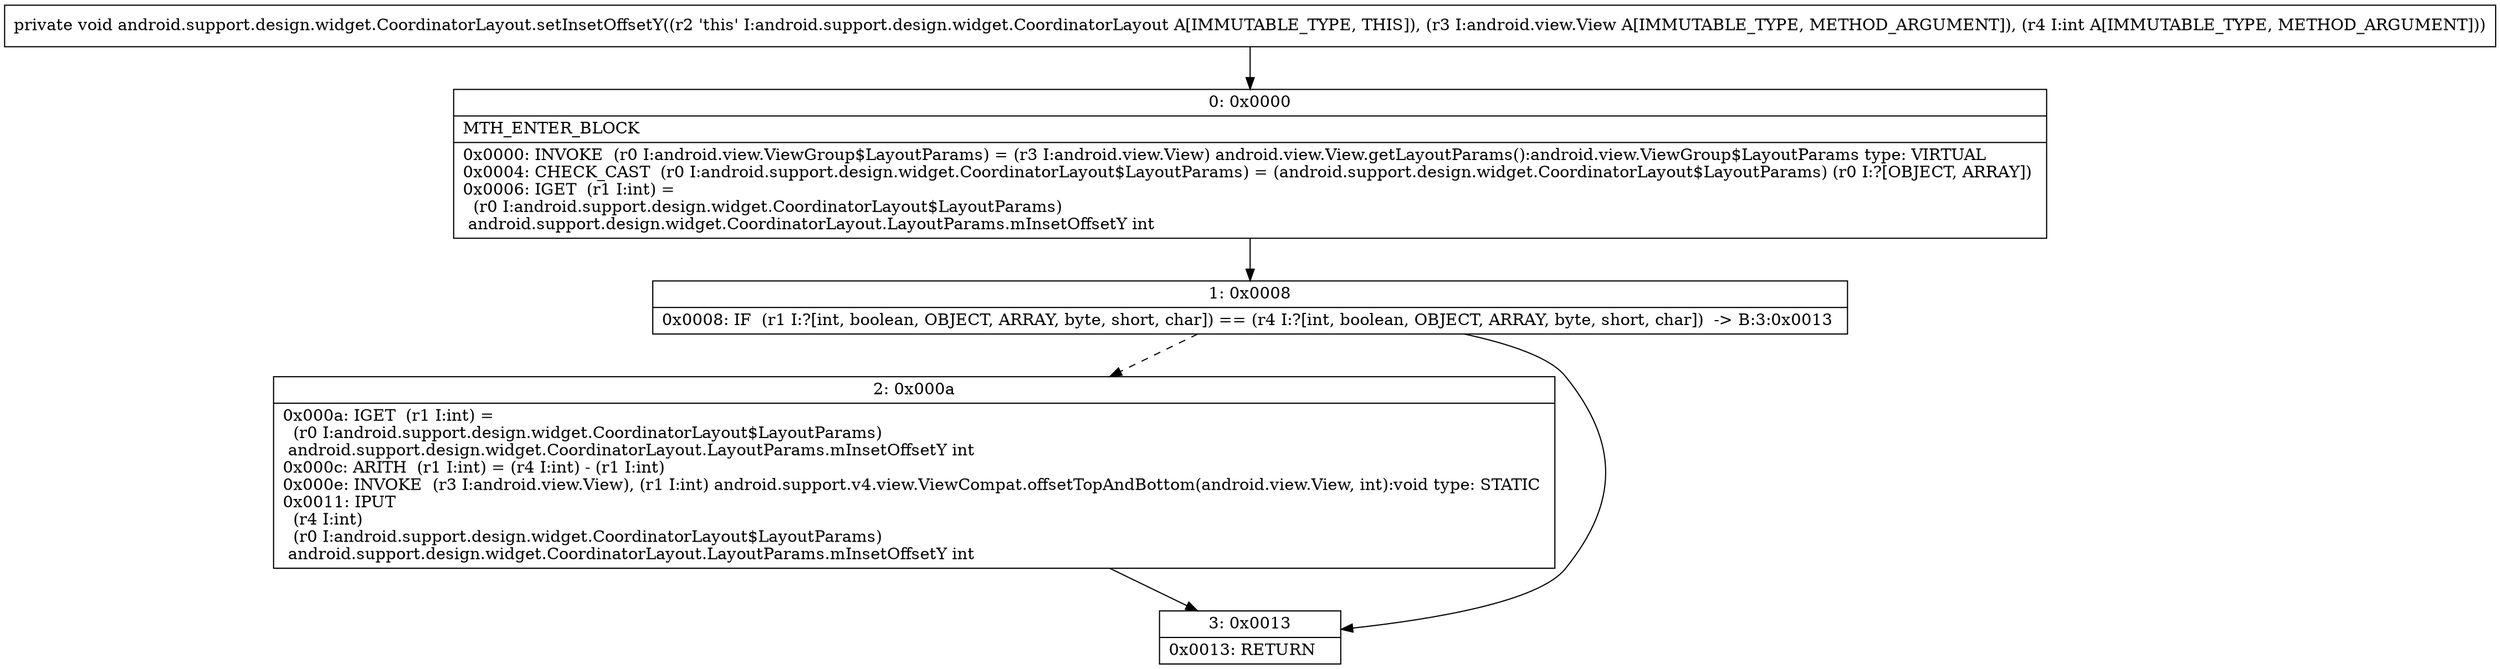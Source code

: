 digraph "CFG forandroid.support.design.widget.CoordinatorLayout.setInsetOffsetY(Landroid\/view\/View;I)V" {
Node_0 [shape=record,label="{0\:\ 0x0000|MTH_ENTER_BLOCK\l|0x0000: INVOKE  (r0 I:android.view.ViewGroup$LayoutParams) = (r3 I:android.view.View) android.view.View.getLayoutParams():android.view.ViewGroup$LayoutParams type: VIRTUAL \l0x0004: CHECK_CAST  (r0 I:android.support.design.widget.CoordinatorLayout$LayoutParams) = (android.support.design.widget.CoordinatorLayout$LayoutParams) (r0 I:?[OBJECT, ARRAY]) \l0x0006: IGET  (r1 I:int) = \l  (r0 I:android.support.design.widget.CoordinatorLayout$LayoutParams)\l android.support.design.widget.CoordinatorLayout.LayoutParams.mInsetOffsetY int \l}"];
Node_1 [shape=record,label="{1\:\ 0x0008|0x0008: IF  (r1 I:?[int, boolean, OBJECT, ARRAY, byte, short, char]) == (r4 I:?[int, boolean, OBJECT, ARRAY, byte, short, char])  \-\> B:3:0x0013 \l}"];
Node_2 [shape=record,label="{2\:\ 0x000a|0x000a: IGET  (r1 I:int) = \l  (r0 I:android.support.design.widget.CoordinatorLayout$LayoutParams)\l android.support.design.widget.CoordinatorLayout.LayoutParams.mInsetOffsetY int \l0x000c: ARITH  (r1 I:int) = (r4 I:int) \- (r1 I:int) \l0x000e: INVOKE  (r3 I:android.view.View), (r1 I:int) android.support.v4.view.ViewCompat.offsetTopAndBottom(android.view.View, int):void type: STATIC \l0x0011: IPUT  \l  (r4 I:int)\l  (r0 I:android.support.design.widget.CoordinatorLayout$LayoutParams)\l android.support.design.widget.CoordinatorLayout.LayoutParams.mInsetOffsetY int \l}"];
Node_3 [shape=record,label="{3\:\ 0x0013|0x0013: RETURN   \l}"];
MethodNode[shape=record,label="{private void android.support.design.widget.CoordinatorLayout.setInsetOffsetY((r2 'this' I:android.support.design.widget.CoordinatorLayout A[IMMUTABLE_TYPE, THIS]), (r3 I:android.view.View A[IMMUTABLE_TYPE, METHOD_ARGUMENT]), (r4 I:int A[IMMUTABLE_TYPE, METHOD_ARGUMENT])) }"];
MethodNode -> Node_0;
Node_0 -> Node_1;
Node_1 -> Node_2[style=dashed];
Node_1 -> Node_3;
Node_2 -> Node_3;
}

